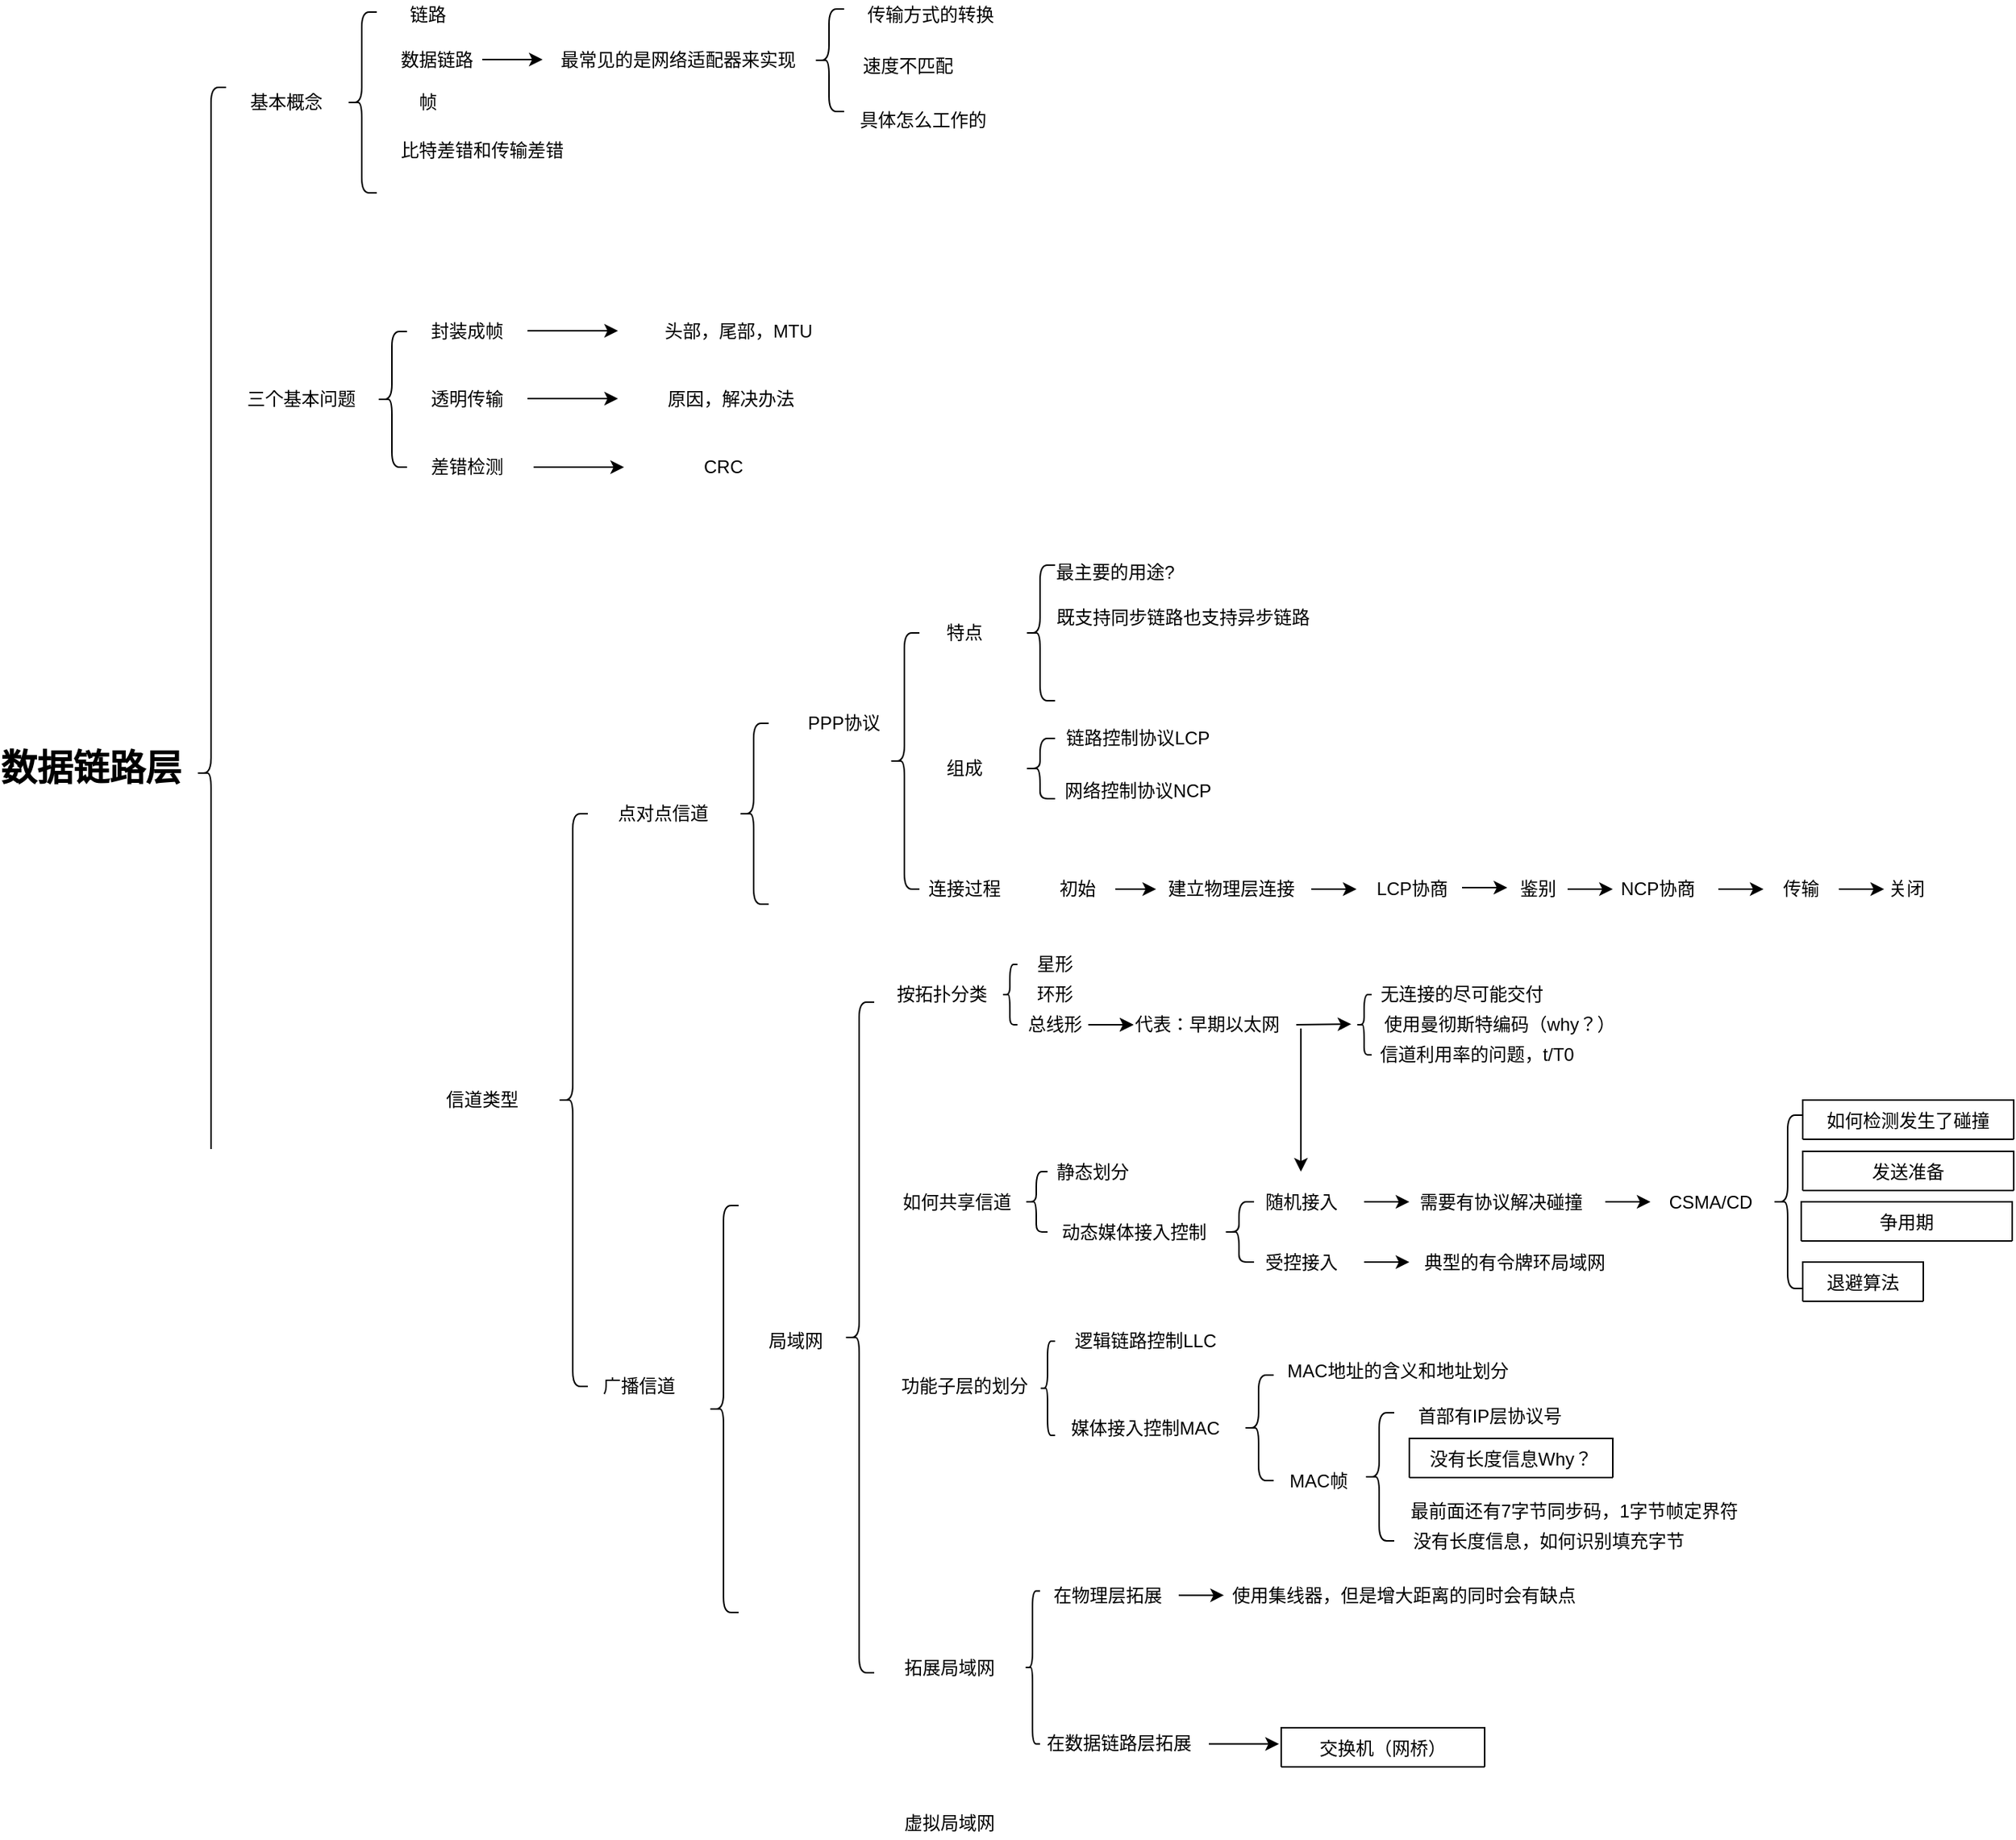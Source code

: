 <mxfile version="14.9.8" type="github">
  <diagram id="9XBtKJpSgYxSNrrbS1oL" name="Page-1">
    <mxGraphModel dx="865" dy="483" grid="1" gridSize="10" guides="1" tooltips="1" connect="1" arrows="1" fold="1" page="1" pageScale="1" pageWidth="827" pageHeight="1169" math="0" shadow="0">
      <root>
        <mxCell id="0" />
        <mxCell id="1" parent="0" />
        <mxCell id="1f0jHCFzWU1hr6exIrVd-2" value="&lt;font style=&quot;vertical-align: inherit&quot;&gt;&lt;font style=&quot;vertical-align: inherit&quot;&gt;数据链路层&lt;/font&gt;&lt;/font&gt;" style="text;strokeColor=none;fillColor=none;html=1;fontSize=24;fontStyle=1;verticalAlign=middle;align=center;" parent="1" vertex="1">
          <mxGeometry x="70" y="610" width="100" height="40" as="geometry" />
        </mxCell>
        <mxCell id="1f0jHCFzWU1hr6exIrVd-3" value="" style="shape=curlyBracket;whiteSpace=wrap;html=1;rounded=1;" parent="1" vertex="1">
          <mxGeometry x="190" y="178" width="20" height="910" as="geometry" />
        </mxCell>
        <mxCell id="1f0jHCFzWU1hr6exIrVd-4" value="&lt;font style=&quot;vertical-align: inherit&quot;&gt;&lt;font style=&quot;vertical-align: inherit&quot;&gt;&lt;font style=&quot;vertical-align: inherit&quot;&gt;&lt;font style=&quot;vertical-align: inherit&quot;&gt;点对点信道&lt;/font&gt;&lt;/font&gt;&lt;/font&gt;&lt;/font&gt;" style="text;html=1;strokeColor=none;fillColor=none;align=center;verticalAlign=middle;whiteSpace=wrap;rounded=0;" parent="1" vertex="1">
          <mxGeometry x="430" y="650" width="140" height="20" as="geometry" />
        </mxCell>
        <mxCell id="1f0jHCFzWU1hr6exIrVd-5" value="&lt;font style=&quot;vertical-align: inherit&quot;&gt;&lt;font style=&quot;vertical-align: inherit&quot;&gt;&lt;font style=&quot;vertical-align: inherit&quot;&gt;&lt;font style=&quot;vertical-align: inherit&quot;&gt;&lt;font style=&quot;vertical-align: inherit&quot;&gt;&lt;font style=&quot;vertical-align: inherit&quot;&gt;广播信道&lt;/font&gt;&lt;/font&gt;&lt;/font&gt;&lt;/font&gt;&lt;/font&gt;&lt;/font&gt;" style="text;html=1;strokeColor=none;fillColor=none;align=center;verticalAlign=middle;whiteSpace=wrap;rounded=0;" parent="1" vertex="1">
          <mxGeometry x="414" y="1030" width="140" height="20" as="geometry" />
        </mxCell>
        <mxCell id="1f0jHCFzWU1hr6exIrVd-6" value="&lt;font style=&quot;vertical-align: inherit&quot;&gt;&lt;font style=&quot;vertical-align: inherit&quot;&gt;&lt;font style=&quot;vertical-align: inherit&quot;&gt;&lt;font style=&quot;vertical-align: inherit&quot;&gt;&lt;font style=&quot;vertical-align: inherit&quot;&gt;&lt;font style=&quot;vertical-align: inherit&quot;&gt;信道类型&lt;/font&gt;&lt;/font&gt;&lt;/font&gt;&lt;/font&gt;&lt;/font&gt;&lt;/font&gt;" style="text;html=1;strokeColor=none;fillColor=none;align=center;verticalAlign=middle;whiteSpace=wrap;rounded=0;" parent="1" vertex="1">
          <mxGeometry x="310" y="840" width="140" height="20" as="geometry" />
        </mxCell>
        <mxCell id="1f0jHCFzWU1hr6exIrVd-7" value="" style="shape=curlyBracket;whiteSpace=wrap;html=1;rounded=1;" parent="1" vertex="1">
          <mxGeometry x="430" y="660" width="20" height="380" as="geometry" />
        </mxCell>
        <mxCell id="1f0jHCFzWU1hr6exIrVd-8" value="&lt;font style=&quot;vertical-align: inherit&quot;&gt;&lt;font style=&quot;vertical-align: inherit&quot;&gt;基本概念&lt;/font&gt;&lt;/font&gt;" style="text;html=1;strokeColor=none;fillColor=none;align=center;verticalAlign=middle;whiteSpace=wrap;rounded=0;" parent="1" vertex="1">
          <mxGeometry x="180" y="178" width="140" height="20" as="geometry" />
        </mxCell>
        <mxCell id="1f0jHCFzWU1hr6exIrVd-9" value="" style="shape=curlyBracket;whiteSpace=wrap;html=1;rounded=1;" parent="1" vertex="1">
          <mxGeometry x="290" y="128" width="20" height="120" as="geometry" />
        </mxCell>
        <mxCell id="1f0jHCFzWU1hr6exIrVd-11" value="&lt;font style=&quot;vertical-align: inherit&quot;&gt;&lt;font style=&quot;vertical-align: inherit&quot;&gt;&lt;font style=&quot;vertical-align: inherit&quot;&gt;&lt;font style=&quot;vertical-align: inherit&quot;&gt;链路&lt;/font&gt;&lt;/font&gt;&lt;/font&gt;&lt;/font&gt;" style="text;html=1;strokeColor=none;fillColor=none;align=center;verticalAlign=middle;whiteSpace=wrap;rounded=0;" parent="1" vertex="1">
          <mxGeometry x="274" y="120" width="140" height="20" as="geometry" />
        </mxCell>
        <mxCell id="1f0jHCFzWU1hr6exIrVd-12" value="&lt;font style=&quot;vertical-align: inherit&quot;&gt;&lt;font style=&quot;vertical-align: inherit&quot;&gt;数据链路&lt;/font&gt;&lt;/font&gt;" style="text;html=1;strokeColor=none;fillColor=none;align=center;verticalAlign=middle;whiteSpace=wrap;rounded=0;" parent="1" vertex="1">
          <mxGeometry x="280" y="150" width="140" height="20" as="geometry" />
        </mxCell>
        <mxCell id="1f0jHCFzWU1hr6exIrVd-13" value="" style="endArrow=classic;html=1;" parent="1" edge="1">
          <mxGeometry width="50" height="50" relative="1" as="geometry">
            <mxPoint x="380" y="159.5" as="sourcePoint" />
            <mxPoint x="420" y="159.5" as="targetPoint" />
          </mxGeometry>
        </mxCell>
        <mxCell id="1f0jHCFzWU1hr6exIrVd-14" value="&lt;font style=&quot;vertical-align: inherit&quot;&gt;&lt;font style=&quot;vertical-align: inherit&quot;&gt;&lt;font style=&quot;vertical-align: inherit&quot;&gt;&lt;font style=&quot;vertical-align: inherit&quot;&gt;&lt;font style=&quot;vertical-align: inherit&quot;&gt;&lt;font style=&quot;vertical-align: inherit&quot;&gt;&lt;font style=&quot;vertical-align: inherit&quot;&gt;&lt;font style=&quot;vertical-align: inherit&quot;&gt;&lt;font style=&quot;vertical-align: inherit&quot;&gt;&lt;font style=&quot;vertical-align: inherit&quot;&gt;最常见的是网络适配器来实现&lt;/font&gt;&lt;/font&gt;&lt;/font&gt;&lt;/font&gt;&lt;/font&gt;&lt;/font&gt;&lt;/font&gt;&lt;/font&gt;&lt;/font&gt;&lt;/font&gt;" style="text;html=1;strokeColor=none;fillColor=none;align=center;verticalAlign=middle;whiteSpace=wrap;rounded=0;" parent="1" vertex="1">
          <mxGeometry x="420" y="150" width="180" height="20" as="geometry" />
        </mxCell>
        <mxCell id="1f0jHCFzWU1hr6exIrVd-15" value="&lt;font style=&quot;vertical-align: inherit&quot;&gt;&lt;font style=&quot;vertical-align: inherit&quot;&gt;&lt;font style=&quot;vertical-align: inherit&quot;&gt;&lt;font style=&quot;vertical-align: inherit&quot;&gt;&lt;font style=&quot;vertical-align: inherit&quot;&gt;&lt;font style=&quot;vertical-align: inherit&quot;&gt;帧&lt;/font&gt;&lt;/font&gt;&lt;/font&gt;&lt;/font&gt;&lt;/font&gt;&lt;/font&gt;" style="text;html=1;strokeColor=none;fillColor=none;align=center;verticalAlign=middle;whiteSpace=wrap;rounded=0;" parent="1" vertex="1">
          <mxGeometry x="274" y="178" width="140" height="20" as="geometry" />
        </mxCell>
        <mxCell id="1f0jHCFzWU1hr6exIrVd-16" value="&lt;font style=&quot;vertical-align: inherit&quot;&gt;&lt;font style=&quot;vertical-align: inherit&quot;&gt;&lt;font style=&quot;vertical-align: inherit&quot;&gt;&lt;font style=&quot;vertical-align: inherit&quot;&gt;三个基本问题&lt;/font&gt;&lt;/font&gt;&lt;/font&gt;&lt;/font&gt;" style="text;html=1;strokeColor=none;fillColor=none;align=center;verticalAlign=middle;whiteSpace=wrap;rounded=0;" parent="1" vertex="1">
          <mxGeometry x="190" y="375" width="140" height="20" as="geometry" />
        </mxCell>
        <mxCell id="1f0jHCFzWU1hr6exIrVd-17" value="" style="shape=curlyBracket;whiteSpace=wrap;html=1;rounded=1;" parent="1" vertex="1">
          <mxGeometry x="310" y="340" width="20" height="90" as="geometry" />
        </mxCell>
        <mxCell id="1f0jHCFzWU1hr6exIrVd-18" value="&lt;font style=&quot;vertical-align: inherit&quot;&gt;&lt;font style=&quot;vertical-align: inherit&quot;&gt;&lt;font style=&quot;vertical-align: inherit&quot;&gt;&lt;font style=&quot;vertical-align: inherit&quot;&gt;&lt;font style=&quot;vertical-align: inherit&quot;&gt;&lt;font style=&quot;vertical-align: inherit&quot;&gt;封装成帧&lt;/font&gt;&lt;/font&gt;&lt;/font&gt;&lt;/font&gt;&lt;/font&gt;&lt;/font&gt;" style="text;html=1;strokeColor=none;fillColor=none;align=center;verticalAlign=middle;whiteSpace=wrap;rounded=0;" parent="1" vertex="1">
          <mxGeometry x="300" y="330" width="140" height="20" as="geometry" />
        </mxCell>
        <mxCell id="1f0jHCFzWU1hr6exIrVd-19" value="&lt;font style=&quot;vertical-align: inherit&quot;&gt;&lt;font style=&quot;vertical-align: inherit&quot;&gt;&lt;font style=&quot;vertical-align: inherit&quot;&gt;&lt;font style=&quot;vertical-align: inherit&quot;&gt;&lt;font style=&quot;vertical-align: inherit&quot;&gt;&lt;font style=&quot;vertical-align: inherit&quot;&gt;透明传输&lt;/font&gt;&lt;/font&gt;&lt;/font&gt;&lt;/font&gt;&lt;/font&gt;&lt;/font&gt;" style="text;html=1;strokeColor=none;fillColor=none;align=center;verticalAlign=middle;whiteSpace=wrap;rounded=0;" parent="1" vertex="1">
          <mxGeometry x="300" y="375" width="140" height="20" as="geometry" />
        </mxCell>
        <mxCell id="1f0jHCFzWU1hr6exIrVd-20" value="&lt;font style=&quot;vertical-align: inherit&quot;&gt;&lt;font style=&quot;vertical-align: inherit&quot;&gt;&lt;font style=&quot;vertical-align: inherit&quot;&gt;&lt;font style=&quot;vertical-align: inherit&quot;&gt;&lt;font style=&quot;vertical-align: inherit&quot;&gt;&lt;font style=&quot;vertical-align: inherit&quot;&gt;差错检测&lt;/font&gt;&lt;/font&gt;&lt;/font&gt;&lt;/font&gt;&lt;/font&gt;&lt;/font&gt;" style="text;html=1;strokeColor=none;fillColor=none;align=center;verticalAlign=middle;whiteSpace=wrap;rounded=0;" parent="1" vertex="1">
          <mxGeometry x="300" y="420" width="140" height="20" as="geometry" />
        </mxCell>
        <mxCell id="1f0jHCFzWU1hr6exIrVd-23" value="&lt;font style=&quot;vertical-align: inherit&quot;&gt;&lt;font style=&quot;vertical-align: inherit&quot;&gt;&lt;font style=&quot;vertical-align: inherit&quot;&gt;&lt;font style=&quot;vertical-align: inherit&quot;&gt;&lt;font style=&quot;vertical-align: inherit&quot;&gt;&lt;font style=&quot;vertical-align: inherit&quot;&gt;&lt;font style=&quot;vertical-align: inherit&quot;&gt;&lt;font style=&quot;vertical-align: inherit&quot;&gt;&lt;font style=&quot;vertical-align: inherit&quot;&gt;&lt;font style=&quot;vertical-align: inherit&quot;&gt;头部，尾部，MTU&lt;/font&gt;&lt;/font&gt;&lt;/font&gt;&lt;/font&gt;&lt;/font&gt;&lt;/font&gt;&lt;/font&gt;&lt;/font&gt;&lt;/font&gt;&lt;/font&gt;" style="text;html=1;strokeColor=none;fillColor=none;align=center;verticalAlign=middle;whiteSpace=wrap;rounded=0;" parent="1" vertex="1">
          <mxGeometry x="410" y="330" width="280" height="20" as="geometry" />
        </mxCell>
        <mxCell id="1f0jHCFzWU1hr6exIrVd-25" value="" style="endArrow=classic;html=1;" parent="1" edge="1">
          <mxGeometry width="50" height="50" relative="1" as="geometry">
            <mxPoint x="410" y="384.5" as="sourcePoint" />
            <mxPoint x="470" y="384.5" as="targetPoint" />
          </mxGeometry>
        </mxCell>
        <mxCell id="1f0jHCFzWU1hr6exIrVd-26" value="" style="endArrow=classic;html=1;" parent="1" edge="1">
          <mxGeometry width="50" height="50" relative="1" as="geometry">
            <mxPoint x="414" y="430" as="sourcePoint" />
            <mxPoint x="474" y="430" as="targetPoint" />
          </mxGeometry>
        </mxCell>
        <mxCell id="1f0jHCFzWU1hr6exIrVd-27" value="" style="endArrow=classic;html=1;" parent="1" edge="1">
          <mxGeometry width="50" height="50" relative="1" as="geometry">
            <mxPoint x="410" y="339.5" as="sourcePoint" />
            <mxPoint x="470" y="339.5" as="targetPoint" />
          </mxGeometry>
        </mxCell>
        <mxCell id="1f0jHCFzWU1hr6exIrVd-28" value="&lt;font style=&quot;vertical-align: inherit&quot;&gt;&lt;font style=&quot;vertical-align: inherit&quot;&gt;原因，解决办法&lt;/font&gt;&lt;/font&gt;" style="text;html=1;strokeColor=none;fillColor=none;align=center;verticalAlign=middle;whiteSpace=wrap;rounded=0;" parent="1" vertex="1">
          <mxGeometry x="450" y="375" width="190" height="20" as="geometry" />
        </mxCell>
        <mxCell id="1f0jHCFzWU1hr6exIrVd-29" value="&lt;font style=&quot;vertical-align: inherit&quot;&gt;&lt;font style=&quot;vertical-align: inherit&quot;&gt;&lt;font style=&quot;vertical-align: inherit&quot;&gt;&lt;font style=&quot;vertical-align: inherit&quot;&gt;CRC&lt;/font&gt;&lt;/font&gt;&lt;/font&gt;&lt;/font&gt;" style="text;html=1;strokeColor=none;fillColor=none;align=center;verticalAlign=middle;whiteSpace=wrap;rounded=0;" parent="1" vertex="1">
          <mxGeometry x="480" y="420" width="120" height="20" as="geometry" />
        </mxCell>
        <mxCell id="1f0jHCFzWU1hr6exIrVd-30" value="&lt;font style=&quot;vertical-align: inherit&quot;&gt;&lt;font style=&quot;vertical-align: inherit&quot;&gt;比特差错和传输差错&lt;/font&gt;&lt;/font&gt;" style="text;html=1;strokeColor=none;fillColor=none;align=center;verticalAlign=middle;whiteSpace=wrap;rounded=0;" parent="1" vertex="1">
          <mxGeometry x="310" y="210" width="140" height="20" as="geometry" />
        </mxCell>
        <mxCell id="1f0jHCFzWU1hr6exIrVd-31" value="&lt;font style=&quot;vertical-align: inherit&quot;&gt;&lt;font style=&quot;vertical-align: inherit&quot;&gt;PPP协议&lt;/font&gt;&lt;/font&gt;" style="text;html=1;strokeColor=none;fillColor=none;align=center;verticalAlign=middle;whiteSpace=wrap;rounded=0;" parent="1" vertex="1">
          <mxGeometry x="550" y="590" width="140" height="20" as="geometry" />
        </mxCell>
        <mxCell id="1f0jHCFzWU1hr6exIrVd-32" value="" style="shape=curlyBracket;whiteSpace=wrap;html=1;rounded=1;" parent="1" vertex="1">
          <mxGeometry x="550" y="600" width="20" height="120" as="geometry" />
        </mxCell>
        <mxCell id="1f0jHCFzWU1hr6exIrVd-33" value="" style="shape=curlyBracket;whiteSpace=wrap;html=1;rounded=1;" parent="1" vertex="1">
          <mxGeometry x="650" y="540" width="20" height="170" as="geometry" />
        </mxCell>
        <mxCell id="1f0jHCFzWU1hr6exIrVd-34" value="&lt;font style=&quot;vertical-align: inherit&quot;&gt;&lt;font style=&quot;vertical-align: inherit&quot;&gt;&lt;font style=&quot;vertical-align: inherit&quot;&gt;&lt;font style=&quot;vertical-align: inherit&quot;&gt;既支持同步链路也支持异步链路&lt;/font&gt;&lt;/font&gt;&lt;/font&gt;&lt;/font&gt;" style="text;html=1;strokeColor=none;fillColor=none;align=center;verticalAlign=middle;whiteSpace=wrap;rounded=0;" parent="1" vertex="1">
          <mxGeometry x="720" y="520" width="250" height="20" as="geometry" />
        </mxCell>
        <mxCell id="1f0jHCFzWU1hr6exIrVd-35" value="&lt;font style=&quot;vertical-align: inherit&quot;&gt;&lt;font style=&quot;vertical-align: inherit&quot;&gt;&lt;font style=&quot;vertical-align: inherit&quot;&gt;&lt;font style=&quot;vertical-align: inherit&quot;&gt;&lt;font style=&quot;vertical-align: inherit&quot;&gt;&lt;font style=&quot;vertical-align: inherit&quot;&gt;链路控制协议LCP&lt;/font&gt;&lt;/font&gt;&lt;/font&gt;&lt;/font&gt;&lt;/font&gt;&lt;/font&gt;" style="text;html=1;strokeColor=none;fillColor=none;align=center;verticalAlign=middle;whiteSpace=wrap;rounded=0;" parent="1" vertex="1">
          <mxGeometry x="690" y="600" width="250" height="20" as="geometry" />
        </mxCell>
        <mxCell id="1f0jHCFzWU1hr6exIrVd-36" value="&lt;font style=&quot;vertical-align: inherit&quot;&gt;&lt;font style=&quot;vertical-align: inherit&quot;&gt;网络控制协议NCP&lt;/font&gt;&lt;/font&gt;" style="text;html=1;strokeColor=none;fillColor=none;align=center;verticalAlign=middle;whiteSpace=wrap;rounded=0;" parent="1" vertex="1">
          <mxGeometry x="690" y="635" width="250" height="20" as="geometry" />
        </mxCell>
        <mxCell id="1f0jHCFzWU1hr6exIrVd-37" value="&lt;font style=&quot;vertical-align: inherit&quot;&gt;&lt;font style=&quot;vertical-align: inherit&quot;&gt;&lt;font style=&quot;vertical-align: inherit&quot;&gt;&lt;font style=&quot;vertical-align: inherit&quot;&gt;最主要的用途?&lt;/font&gt;&lt;/font&gt;&lt;/font&gt;&lt;/font&gt;" style="text;html=1;strokeColor=none;fillColor=none;align=center;verticalAlign=middle;whiteSpace=wrap;rounded=0;" parent="1" vertex="1">
          <mxGeometry x="740" y="490" width="120" height="20" as="geometry" />
        </mxCell>
        <mxCell id="1f0jHCFzWU1hr6exIrVd-38" value="&lt;font style=&quot;vertical-align: inherit&quot;&gt;&lt;font style=&quot;vertical-align: inherit&quot;&gt;特点&lt;/font&gt;&lt;/font&gt;" style="text;html=1;strokeColor=none;fillColor=none;align=center;verticalAlign=middle;whiteSpace=wrap;rounded=0;" parent="1" vertex="1">
          <mxGeometry x="630" y="530" width="140" height="20" as="geometry" />
        </mxCell>
        <mxCell id="1f0jHCFzWU1hr6exIrVd-39" value="" style="shape=curlyBracket;whiteSpace=wrap;html=1;rounded=1;" parent="1" vertex="1">
          <mxGeometry x="740" y="495" width="20" height="90" as="geometry" />
        </mxCell>
        <mxCell id="1f0jHCFzWU1hr6exIrVd-40" value="&lt;font style=&quot;vertical-align: inherit&quot;&gt;&lt;font style=&quot;vertical-align: inherit&quot;&gt;&lt;font style=&quot;vertical-align: inherit&quot;&gt;&lt;font style=&quot;vertical-align: inherit&quot;&gt;组成&lt;/font&gt;&lt;/font&gt;&lt;/font&gt;&lt;/font&gt;" style="text;html=1;strokeColor=none;fillColor=none;align=center;verticalAlign=middle;whiteSpace=wrap;rounded=0;" parent="1" vertex="1">
          <mxGeometry x="630" y="620" width="140" height="20" as="geometry" />
        </mxCell>
        <mxCell id="1f0jHCFzWU1hr6exIrVd-41" value="" style="shape=curlyBracket;whiteSpace=wrap;html=1;rounded=1;" parent="1" vertex="1">
          <mxGeometry x="740" y="610" width="20" height="40" as="geometry" />
        </mxCell>
        <mxCell id="1f0jHCFzWU1hr6exIrVd-43" value="&lt;font style=&quot;vertical-align: inherit&quot;&gt;&lt;font style=&quot;vertical-align: inherit&quot;&gt;&lt;font style=&quot;vertical-align: inherit&quot;&gt;&lt;font style=&quot;vertical-align: inherit&quot;&gt;&lt;font style=&quot;vertical-align: inherit&quot;&gt;&lt;font style=&quot;vertical-align: inherit&quot;&gt;连接过程&lt;/font&gt;&lt;/font&gt;&lt;/font&gt;&lt;/font&gt;&lt;/font&gt;&lt;/font&gt;" style="text;html=1;strokeColor=none;fillColor=none;align=center;verticalAlign=middle;whiteSpace=wrap;rounded=0;" parent="1" vertex="1">
          <mxGeometry x="630" y="700" width="140" height="20" as="geometry" />
        </mxCell>
        <mxCell id="8rYQb3OseIRM1nRigS53-48" value="" style="edgeStyle=orthogonalEdgeStyle;rounded=0;orthogonalLoop=1;jettySize=auto;html=1;" edge="1" parent="1" source="1f0jHCFzWU1hr6exIrVd-45" target="1f0jHCFzWU1hr6exIrVd-46">
          <mxGeometry relative="1" as="geometry" />
        </mxCell>
        <mxCell id="1f0jHCFzWU1hr6exIrVd-45" value="&lt;font style=&quot;vertical-align: inherit&quot;&gt;&lt;font style=&quot;vertical-align: inherit&quot;&gt;&lt;font style=&quot;vertical-align: inherit&quot;&gt;&lt;font style=&quot;vertical-align: inherit&quot;&gt;&lt;font style=&quot;vertical-align: inherit&quot;&gt;&lt;font style=&quot;vertical-align: inherit&quot;&gt;初始&lt;/font&gt;&lt;/font&gt;&lt;/font&gt;&lt;/font&gt;&lt;/font&gt;&lt;/font&gt;" style="text;html=1;strokeColor=none;fillColor=none;align=center;verticalAlign=middle;whiteSpace=wrap;rounded=0;" parent="1" vertex="1">
          <mxGeometry x="750" y="700" width="50" height="20" as="geometry" />
        </mxCell>
        <mxCell id="1f0jHCFzWU1hr6exIrVd-46" value="&lt;font style=&quot;vertical-align: inherit&quot;&gt;&lt;font style=&quot;vertical-align: inherit&quot;&gt;建立物理层连接&lt;/font&gt;&lt;/font&gt;" style="text;html=1;strokeColor=none;fillColor=none;align=center;verticalAlign=middle;whiteSpace=wrap;rounded=0;" parent="1" vertex="1">
          <mxGeometry x="827" y="700" width="100" height="20" as="geometry" />
        </mxCell>
        <mxCell id="1f0jHCFzWU1hr6exIrVd-47" value="&lt;font style=&quot;vertical-align: inherit&quot;&gt;&lt;font style=&quot;vertical-align: inherit&quot;&gt;&lt;font style=&quot;vertical-align: inherit&quot;&gt;&lt;font style=&quot;vertical-align: inherit&quot;&gt;LCP协商&lt;/font&gt;&lt;/font&gt;&lt;/font&gt;&lt;/font&gt;" style="text;html=1;strokeColor=none;fillColor=none;align=center;verticalAlign=middle;whiteSpace=wrap;rounded=0;" parent="1" vertex="1">
          <mxGeometry x="927" y="700" width="140" height="20" as="geometry" />
        </mxCell>
        <mxCell id="1f0jHCFzWU1hr6exIrVd-48" value="&lt;font style=&quot;vertical-align: inherit&quot;&gt;&lt;font style=&quot;vertical-align: inherit&quot;&gt;&lt;font style=&quot;vertical-align: inherit&quot;&gt;&lt;font style=&quot;vertical-align: inherit&quot;&gt;&lt;font style=&quot;vertical-align: inherit&quot;&gt;&lt;font style=&quot;vertical-align: inherit&quot;&gt;鉴别&lt;/font&gt;&lt;/font&gt;&lt;/font&gt;&lt;/font&gt;&lt;/font&gt;&lt;/font&gt;" style="text;html=1;strokeColor=none;fillColor=none;align=center;verticalAlign=middle;whiteSpace=wrap;rounded=0;" parent="1" vertex="1">
          <mxGeometry x="1050" y="700" width="61" height="20" as="geometry" />
        </mxCell>
        <mxCell id="1f0jHCFzWU1hr6exIrVd-49" value="&lt;font style=&quot;vertical-align: inherit&quot;&gt;&lt;font style=&quot;vertical-align: inherit&quot;&gt;&lt;font style=&quot;vertical-align: inherit&quot;&gt;&lt;font style=&quot;vertical-align: inherit&quot;&gt;NCP协商&lt;/font&gt;&lt;/font&gt;&lt;/font&gt;&lt;/font&gt;" style="text;html=1;strokeColor=none;fillColor=none;align=center;verticalAlign=middle;whiteSpace=wrap;rounded=0;" parent="1" vertex="1">
          <mxGeometry x="1090" y="700" width="140" height="20" as="geometry" />
        </mxCell>
        <mxCell id="1f0jHCFzWU1hr6exIrVd-50" style="edgeStyle=orthogonalEdgeStyle;rounded=0;orthogonalLoop=1;jettySize=auto;html=1;exitX=0.5;exitY=1;exitDx=0;exitDy=0;" parent="1" source="1f0jHCFzWU1hr6exIrVd-46" target="1f0jHCFzWU1hr6exIrVd-46" edge="1">
          <mxGeometry relative="1" as="geometry" />
        </mxCell>
        <mxCell id="1f0jHCFzWU1hr6exIrVd-58" value="" style="endArrow=classic;html=1;" parent="1" edge="1">
          <mxGeometry width="50" height="50" relative="1" as="geometry">
            <mxPoint x="930" y="710" as="sourcePoint" />
            <mxPoint x="960" y="710" as="targetPoint" />
          </mxGeometry>
        </mxCell>
        <mxCell id="1f0jHCFzWU1hr6exIrVd-59" value="" style="endArrow=classic;html=1;" parent="1" edge="1">
          <mxGeometry width="50" height="50" relative="1" as="geometry">
            <mxPoint x="1030" y="709" as="sourcePoint" />
            <mxPoint x="1060" y="709" as="targetPoint" />
          </mxGeometry>
        </mxCell>
        <mxCell id="1f0jHCFzWU1hr6exIrVd-60" value="" style="endArrow=classic;html=1;" parent="1" edge="1">
          <mxGeometry width="50" height="50" relative="1" as="geometry">
            <mxPoint x="1100" y="710" as="sourcePoint" />
            <mxPoint x="1130" y="710" as="targetPoint" />
          </mxGeometry>
        </mxCell>
        <mxCell id="1f0jHCFzWU1hr6exIrVd-61" value="" style="endArrow=classic;html=1;" parent="1" edge="1">
          <mxGeometry width="50" height="50" relative="1" as="geometry">
            <mxPoint x="1200" y="710" as="sourcePoint" />
            <mxPoint x="1230" y="710" as="targetPoint" />
          </mxGeometry>
        </mxCell>
        <mxCell id="1f0jHCFzWU1hr6exIrVd-62" value="&lt;font style=&quot;vertical-align: inherit&quot;&gt;&lt;font style=&quot;vertical-align: inherit&quot;&gt;&lt;font style=&quot;vertical-align: inherit&quot;&gt;&lt;font style=&quot;vertical-align: inherit&quot;&gt;&lt;font style=&quot;vertical-align: inherit&quot;&gt;&lt;font style=&quot;vertical-align: inherit&quot;&gt;&lt;font style=&quot;vertical-align: inherit&quot;&gt;&lt;font style=&quot;vertical-align: inherit&quot;&gt;关闭&lt;/font&gt;&lt;/font&gt;&lt;/font&gt;&lt;/font&gt;&lt;/font&gt;&lt;/font&gt;&lt;/font&gt;&lt;/font&gt;" style="text;html=1;strokeColor=none;fillColor=none;align=center;verticalAlign=middle;whiteSpace=wrap;rounded=0;" parent="1" vertex="1">
          <mxGeometry x="1300" y="700" width="50" height="20" as="geometry" />
        </mxCell>
        <mxCell id="1f0jHCFzWU1hr6exIrVd-64" value="" style="endArrow=classic;html=1;" parent="1" edge="1">
          <mxGeometry width="50" height="50" relative="1" as="geometry">
            <mxPoint x="1280" y="710" as="sourcePoint" />
            <mxPoint x="1310" y="710" as="targetPoint" />
          </mxGeometry>
        </mxCell>
        <mxCell id="1f0jHCFzWU1hr6exIrVd-65" value="&lt;font style=&quot;vertical-align: inherit&quot;&gt;&lt;font style=&quot;vertical-align: inherit&quot;&gt;&lt;font style=&quot;vertical-align: inherit&quot;&gt;&lt;font style=&quot;vertical-align: inherit&quot;&gt;&lt;font style=&quot;vertical-align: inherit&quot;&gt;&lt;font style=&quot;vertical-align: inherit&quot;&gt;&lt;font style=&quot;vertical-align: inherit&quot;&gt;&lt;font style=&quot;vertical-align: inherit&quot;&gt;&lt;font style=&quot;vertical-align: inherit&quot;&gt;&lt;font style=&quot;vertical-align: inherit&quot;&gt;传输&lt;/font&gt;&lt;/font&gt;&lt;/font&gt;&lt;/font&gt;&lt;/font&gt;&lt;/font&gt;&lt;/font&gt;&lt;/font&gt;&lt;/font&gt;&lt;/font&gt;" style="text;html=1;strokeColor=none;fillColor=none;align=center;verticalAlign=middle;whiteSpace=wrap;rounded=0;" parent="1" vertex="1">
          <mxGeometry x="1230" y="700" width="50" height="20" as="geometry" />
        </mxCell>
        <mxCell id="1f0jHCFzWU1hr6exIrVd-70" value="" style="shape=curlyBracket;whiteSpace=wrap;html=1;rounded=1;" parent="1" vertex="1">
          <mxGeometry x="530" y="920" width="20" height="270" as="geometry" />
        </mxCell>
        <mxCell id="1f0jHCFzWU1hr6exIrVd-72" value="&lt;font style=&quot;vertical-align: inherit&quot;&gt;&lt;font style=&quot;vertical-align: inherit&quot;&gt;&lt;font style=&quot;vertical-align: inherit&quot;&gt;&lt;font style=&quot;vertical-align: inherit&quot;&gt;局域网&lt;/font&gt;&lt;/font&gt;&lt;/font&gt;&lt;/font&gt;" style="text;html=1;strokeColor=none;fillColor=none;align=center;verticalAlign=middle;whiteSpace=wrap;rounded=0;" parent="1" vertex="1">
          <mxGeometry x="518" y="1000" width="140" height="20" as="geometry" />
        </mxCell>
        <mxCell id="1f0jHCFzWU1hr6exIrVd-73" value="" style="shape=curlyBracket;whiteSpace=wrap;html=1;rounded=1;" parent="1" vertex="1">
          <mxGeometry x="620" y="785" width="20" height="445" as="geometry" />
        </mxCell>
        <mxCell id="1f0jHCFzWU1hr6exIrVd-76" value="&lt;font style=&quot;vertical-align: inherit&quot;&gt;&lt;font style=&quot;vertical-align: inherit&quot;&gt;&lt;font style=&quot;vertical-align: inherit&quot;&gt;&lt;font style=&quot;vertical-align: inherit&quot;&gt;&lt;font style=&quot;vertical-align: inherit&quot;&gt;&lt;font style=&quot;vertical-align: inherit&quot;&gt;&lt;font style=&quot;vertical-align: inherit&quot;&gt;&lt;font style=&quot;vertical-align: inherit&quot;&gt;按拓扑分类&lt;/font&gt;&lt;/font&gt;&lt;/font&gt;&lt;/font&gt;&lt;/font&gt;&lt;/font&gt;&lt;/font&gt;&lt;/font&gt;" style="text;html=1;strokeColor=none;fillColor=none;align=center;verticalAlign=middle;whiteSpace=wrap;rounded=0;" parent="1" vertex="1">
          <mxGeometry x="645" y="770" width="80" height="20" as="geometry" />
        </mxCell>
        <mxCell id="1f0jHCFzWU1hr6exIrVd-77" value="" style="shape=curlyBracket;whiteSpace=wrap;html=1;rounded=1;" parent="1" vertex="1">
          <mxGeometry x="725" y="760" width="10" height="40" as="geometry" />
        </mxCell>
        <mxCell id="1f0jHCFzWU1hr6exIrVd-79" value="&lt;font style=&quot;vertical-align: inherit&quot;&gt;&lt;font style=&quot;vertical-align: inherit&quot;&gt;&lt;font style=&quot;vertical-align: inherit&quot;&gt;&lt;font style=&quot;vertical-align: inherit&quot;&gt;星形&lt;/font&gt;&lt;/font&gt;&lt;/font&gt;&lt;/font&gt;" style="text;html=1;strokeColor=none;fillColor=none;align=center;verticalAlign=middle;whiteSpace=wrap;rounded=0;" parent="1" vertex="1">
          <mxGeometry x="735" y="750" width="50" height="20" as="geometry" />
        </mxCell>
        <mxCell id="1f0jHCFzWU1hr6exIrVd-80" value="&lt;font style=&quot;vertical-align: inherit&quot;&gt;&lt;font style=&quot;vertical-align: inherit&quot;&gt;&lt;font style=&quot;vertical-align: inherit&quot;&gt;&lt;font style=&quot;vertical-align: inherit&quot;&gt;&lt;font style=&quot;vertical-align: inherit&quot;&gt;&lt;font style=&quot;vertical-align: inherit&quot;&gt;环形&lt;/font&gt;&lt;/font&gt;&lt;/font&gt;&lt;/font&gt;&lt;/font&gt;&lt;/font&gt;" style="text;html=1;strokeColor=none;fillColor=none;align=center;verticalAlign=middle;whiteSpace=wrap;rounded=0;" parent="1" vertex="1">
          <mxGeometry x="735" y="770" width="50" height="20" as="geometry" />
        </mxCell>
        <mxCell id="8rYQb3OseIRM1nRigS53-3" value="" style="edgeStyle=orthogonalEdgeStyle;rounded=0;orthogonalLoop=1;jettySize=auto;html=1;" edge="1" parent="1" source="1f0jHCFzWU1hr6exIrVd-81" target="1f0jHCFzWU1hr6exIrVd-84">
          <mxGeometry relative="1" as="geometry" />
        </mxCell>
        <mxCell id="1f0jHCFzWU1hr6exIrVd-81" value="&lt;font style=&quot;vertical-align: inherit&quot;&gt;&lt;font style=&quot;vertical-align: inherit&quot;&gt;&lt;font style=&quot;vertical-align: inherit&quot;&gt;&lt;font style=&quot;vertical-align: inherit&quot;&gt;&lt;font style=&quot;vertical-align: inherit&quot;&gt;&lt;font style=&quot;vertical-align: inherit&quot;&gt;&lt;font style=&quot;vertical-align: inherit&quot;&gt;&lt;font style=&quot;vertical-align: inherit&quot;&gt;总线形&lt;/font&gt;&lt;/font&gt;&lt;/font&gt;&lt;/font&gt;&lt;/font&gt;&lt;/font&gt;&lt;/font&gt;&lt;/font&gt;" style="text;html=1;strokeColor=none;fillColor=none;align=center;verticalAlign=middle;whiteSpace=wrap;rounded=0;" parent="1" vertex="1">
          <mxGeometry x="735" y="790" width="50" height="20" as="geometry" />
        </mxCell>
        <mxCell id="1f0jHCFzWU1hr6exIrVd-83" value="" style="endArrow=classic;html=1;" parent="1" edge="1">
          <mxGeometry width="50" height="50" relative="1" as="geometry">
            <mxPoint x="782" y="800" as="sourcePoint" />
            <mxPoint x="812" y="800" as="targetPoint" />
          </mxGeometry>
        </mxCell>
        <mxCell id="1f0jHCFzWU1hr6exIrVd-84" value="&lt;font style=&quot;vertical-align: inherit&quot;&gt;&lt;font style=&quot;vertical-align: inherit&quot;&gt;&lt;font style=&quot;vertical-align: inherit&quot;&gt;&lt;font style=&quot;vertical-align: inherit&quot;&gt;&lt;font style=&quot;vertical-align: inherit&quot;&gt;&lt;font style=&quot;vertical-align: inherit&quot;&gt;&lt;font style=&quot;vertical-align: inherit&quot;&gt;&lt;font style=&quot;vertical-align: inherit&quot;&gt;&lt;font style=&quot;vertical-align: inherit&quot;&gt;&lt;font style=&quot;vertical-align: inherit&quot;&gt;代表：早期以太网&lt;/font&gt;&lt;/font&gt;&lt;/font&gt;&lt;/font&gt;&lt;/font&gt;&lt;/font&gt;&lt;/font&gt;&lt;/font&gt;&lt;/font&gt;&lt;/font&gt;" style="text;html=1;strokeColor=none;fillColor=none;align=center;verticalAlign=middle;whiteSpace=wrap;rounded=0;" parent="1" vertex="1">
          <mxGeometry x="812" y="790" width="98" height="20" as="geometry" />
        </mxCell>
        <mxCell id="1f0jHCFzWU1hr6exIrVd-85" value="" style="shape=curlyBracket;whiteSpace=wrap;html=1;rounded=1;" parent="1" vertex="1">
          <mxGeometry x="600" y="126" width="20" height="68" as="geometry" />
        </mxCell>
        <mxCell id="1f0jHCFzWU1hr6exIrVd-86" value="&lt;font style=&quot;vertical-align: inherit&quot;&gt;&lt;font style=&quot;vertical-align: inherit&quot;&gt;&lt;font style=&quot;vertical-align: inherit&quot;&gt;&lt;font style=&quot;vertical-align: inherit&quot;&gt;&lt;font style=&quot;vertical-align: inherit&quot;&gt;&lt;font style=&quot;vertical-align: inherit&quot;&gt;&lt;font style=&quot;vertical-align: inherit&quot;&gt;&lt;font style=&quot;vertical-align: inherit&quot;&gt;&lt;font style=&quot;vertical-align: inherit&quot;&gt;&lt;font style=&quot;vertical-align: inherit&quot;&gt;传输方式的转换&lt;/font&gt;&lt;/font&gt;&lt;/font&gt;&lt;/font&gt;&lt;/font&gt;&lt;/font&gt;&lt;/font&gt;&lt;/font&gt;&lt;/font&gt;&lt;/font&gt;" style="text;html=1;strokeColor=none;fillColor=none;align=center;verticalAlign=middle;whiteSpace=wrap;rounded=0;" parent="1" vertex="1">
          <mxGeometry x="630" y="120" width="95" height="20" as="geometry" />
        </mxCell>
        <mxCell id="1f0jHCFzWU1hr6exIrVd-87" value="&lt;font style=&quot;vertical-align: inherit&quot;&gt;&lt;font style=&quot;vertical-align: inherit&quot;&gt;&lt;font style=&quot;vertical-align: inherit&quot;&gt;&lt;font style=&quot;vertical-align: inherit&quot;&gt;&lt;font style=&quot;vertical-align: inherit&quot;&gt;&lt;font style=&quot;vertical-align: inherit&quot;&gt;&lt;font style=&quot;vertical-align: inherit&quot;&gt;&lt;font style=&quot;vertical-align: inherit&quot;&gt;&lt;font style=&quot;vertical-align: inherit&quot;&gt;&lt;font style=&quot;vertical-align: inherit&quot;&gt;&lt;font style=&quot;vertical-align: inherit&quot;&gt;&lt;font style=&quot;vertical-align: inherit&quot;&gt;速度不匹配&lt;/font&gt;&lt;/font&gt;&lt;/font&gt;&lt;/font&gt;&lt;/font&gt;&lt;/font&gt;&lt;/font&gt;&lt;/font&gt;&lt;/font&gt;&lt;/font&gt;&lt;/font&gt;&lt;/font&gt;" style="text;html=1;strokeColor=none;fillColor=none;align=center;verticalAlign=middle;whiteSpace=wrap;rounded=0;" parent="1" vertex="1">
          <mxGeometry x="600" y="154" width="125" height="20" as="geometry" />
        </mxCell>
        <mxCell id="1f0jHCFzWU1hr6exIrVd-88" value="&lt;font style=&quot;vertical-align: inherit&quot;&gt;&lt;font style=&quot;vertical-align: inherit&quot;&gt;具体怎么工作的&lt;/font&gt;&lt;/font&gt;" style="text;html=1;strokeColor=none;fillColor=none;align=center;verticalAlign=middle;whiteSpace=wrap;rounded=0;" parent="1" vertex="1">
          <mxGeometry x="610" y="190" width="125" height="20" as="geometry" />
        </mxCell>
        <mxCell id="1f0jHCFzWU1hr6exIrVd-92" value="&lt;font style=&quot;vertical-align: inherit&quot;&gt;&lt;font style=&quot;vertical-align: inherit&quot;&gt;&lt;font style=&quot;vertical-align: inherit&quot;&gt;&lt;font style=&quot;vertical-align: inherit&quot;&gt;&lt;font style=&quot;vertical-align: inherit&quot;&gt;&lt;font style=&quot;vertical-align: inherit&quot;&gt;&lt;font style=&quot;vertical-align: inherit&quot;&gt;&lt;font style=&quot;vertical-align: inherit&quot;&gt;&lt;font style=&quot;vertical-align: inherit&quot;&gt;&lt;font style=&quot;vertical-align: inherit&quot;&gt;&lt;font style=&quot;vertical-align: inherit&quot;&gt;&lt;font style=&quot;vertical-align: inherit&quot;&gt;功能子层的划分&lt;/font&gt;&lt;/font&gt;&lt;/font&gt;&lt;/font&gt;&lt;/font&gt;&lt;/font&gt;&lt;/font&gt;&lt;/font&gt;&lt;/font&gt;&lt;/font&gt;&lt;/font&gt;&lt;/font&gt;" style="text;html=1;strokeColor=none;fillColor=none;align=center;verticalAlign=middle;whiteSpace=wrap;rounded=0;" parent="1" vertex="1">
          <mxGeometry x="650" y="1030" width="100" height="20" as="geometry" />
        </mxCell>
        <mxCell id="1f0jHCFzWU1hr6exIrVd-101" value="" style="shape=curlyBracket;whiteSpace=wrap;html=1;rounded=1;" parent="1" vertex="1">
          <mxGeometry x="750" y="1010" width="10" height="62.5" as="geometry" />
        </mxCell>
        <mxCell id="1f0jHCFzWU1hr6exIrVd-102" value="&lt;font style=&quot;vertical-align: inherit&quot;&gt;&lt;font style=&quot;vertical-align: inherit&quot;&gt;&lt;font style=&quot;vertical-align: inherit&quot;&gt;&lt;font style=&quot;vertical-align: inherit&quot;&gt;逻辑链路控制LLC&lt;/font&gt;&lt;/font&gt;&lt;/font&gt;&lt;/font&gt;" style="text;html=1;strokeColor=none;fillColor=none;align=center;verticalAlign=middle;whiteSpace=wrap;rounded=0;" parent="1" vertex="1">
          <mxGeometry x="745" y="1000" width="150" height="20" as="geometry" />
        </mxCell>
        <mxCell id="1f0jHCFzWU1hr6exIrVd-103" value="&lt;font style=&quot;vertical-align: inherit&quot;&gt;&lt;font style=&quot;vertical-align: inherit&quot;&gt;媒体接入控制MAC&lt;/font&gt;&lt;/font&gt;" style="text;html=1;strokeColor=none;fillColor=none;align=center;verticalAlign=middle;whiteSpace=wrap;rounded=0;" parent="1" vertex="1">
          <mxGeometry x="745" y="1057.5" width="150" height="20" as="geometry" />
        </mxCell>
        <mxCell id="1f0jHCFzWU1hr6exIrVd-106" value="&lt;font style=&quot;vertical-align: inherit&quot;&gt;&lt;font style=&quot;vertical-align: inherit&quot;&gt;&lt;font style=&quot;vertical-align: inherit&quot;&gt;&lt;font style=&quot;vertical-align: inherit&quot;&gt;&lt;font style=&quot;vertical-align: inherit&quot;&gt;&lt;font style=&quot;vertical-align: inherit&quot;&gt;&lt;font style=&quot;vertical-align: inherit&quot;&gt;&lt;font style=&quot;vertical-align: inherit&quot;&gt;&lt;font style=&quot;vertical-align: inherit&quot;&gt;&lt;font style=&quot;vertical-align: inherit&quot;&gt;&lt;font style=&quot;vertical-align: inherit&quot;&gt;&lt;font style=&quot;vertical-align: inherit&quot;&gt;&lt;font style=&quot;vertical-align: inherit&quot;&gt;&lt;font style=&quot;vertical-align: inherit&quot;&gt;如何共享信道&lt;/font&gt;&lt;/font&gt;&lt;/font&gt;&lt;/font&gt;&lt;/font&gt;&lt;/font&gt;&lt;/font&gt;&lt;/font&gt;&lt;/font&gt;&lt;/font&gt;&lt;/font&gt;&lt;/font&gt;&lt;/font&gt;&lt;/font&gt;" style="text;html=1;strokeColor=none;fillColor=none;align=center;verticalAlign=middle;whiteSpace=wrap;rounded=0;" parent="1" vertex="1">
          <mxGeometry x="645" y="907.5" width="100" height="20" as="geometry" />
        </mxCell>
        <mxCell id="1f0jHCFzWU1hr6exIrVd-107" value="" style="shape=curlyBracket;whiteSpace=wrap;html=1;rounded=1;" parent="1" vertex="1">
          <mxGeometry x="740" y="897.5" width="15" height="40" as="geometry" />
        </mxCell>
        <mxCell id="1f0jHCFzWU1hr6exIrVd-108" value="" style="shape=curlyBracket;whiteSpace=wrap;html=1;rounded=1;" parent="1" vertex="1">
          <mxGeometry x="872" y="917.5" width="20" height="40" as="geometry" />
        </mxCell>
        <mxCell id="1f0jHCFzWU1hr6exIrVd-109" value="&lt;font style=&quot;vertical-align: inherit&quot;&gt;&lt;font style=&quot;vertical-align: inherit&quot;&gt;&lt;font style=&quot;vertical-align: inherit&quot;&gt;&lt;font style=&quot;vertical-align: inherit&quot;&gt;&lt;font style=&quot;vertical-align: inherit&quot;&gt;&lt;font style=&quot;vertical-align: inherit&quot;&gt;&lt;font style=&quot;vertical-align: inherit&quot;&gt;&lt;font style=&quot;vertical-align: inherit&quot;&gt;静态划分&lt;/font&gt;&lt;/font&gt;&lt;/font&gt;&lt;/font&gt;&lt;/font&gt;&lt;/font&gt;&lt;/font&gt;&lt;/font&gt;" style="text;html=1;strokeColor=none;fillColor=none;align=center;verticalAlign=middle;whiteSpace=wrap;rounded=0;" parent="1" vertex="1">
          <mxGeometry x="760" y="887.5" width="50" height="20" as="geometry" />
        </mxCell>
        <mxCell id="1f0jHCFzWU1hr6exIrVd-112" value="&lt;font style=&quot;vertical-align: inherit&quot;&gt;&lt;font style=&quot;vertical-align: inherit&quot;&gt;&lt;font style=&quot;vertical-align: inherit&quot;&gt;&lt;font style=&quot;vertical-align: inherit&quot;&gt;&lt;font style=&quot;vertical-align: inherit&quot;&gt;&lt;font style=&quot;vertical-align: inherit&quot;&gt;&lt;font style=&quot;vertical-align: inherit&quot;&gt;&lt;font style=&quot;vertical-align: inherit&quot;&gt;&lt;font style=&quot;vertical-align: inherit&quot;&gt;&lt;font style=&quot;vertical-align: inherit&quot;&gt;动态媒体接入控制&lt;/font&gt;&lt;/font&gt;&lt;/font&gt;&lt;/font&gt;&lt;/font&gt;&lt;/font&gt;&lt;/font&gt;&lt;/font&gt;&lt;/font&gt;&lt;/font&gt;" style="text;html=1;strokeColor=none;fillColor=none;align=center;verticalAlign=middle;whiteSpace=wrap;rounded=0;" parent="1" vertex="1">
          <mxGeometry x="760" y="927.5" width="105" height="20" as="geometry" />
        </mxCell>
        <mxCell id="1f0jHCFzWU1hr6exIrVd-114" value="&lt;font style=&quot;vertical-align: inherit&quot;&gt;&lt;font style=&quot;vertical-align: inherit&quot;&gt;&lt;font style=&quot;vertical-align: inherit&quot;&gt;&lt;font style=&quot;vertical-align: inherit&quot;&gt;&lt;font style=&quot;vertical-align: inherit&quot;&gt;&lt;font style=&quot;vertical-align: inherit&quot;&gt;随机接入&lt;/font&gt;&lt;/font&gt;&lt;/font&gt;&lt;/font&gt;&lt;/font&gt;&lt;/font&gt;" style="text;html=1;strokeColor=none;fillColor=none;align=center;verticalAlign=middle;whiteSpace=wrap;rounded=0;" parent="1" vertex="1">
          <mxGeometry x="892" y="907.5" width="63" height="20" as="geometry" />
        </mxCell>
        <mxCell id="1f0jHCFzWU1hr6exIrVd-115" value="&lt;font style=&quot;vertical-align: inherit&quot;&gt;&lt;font style=&quot;vertical-align: inherit&quot;&gt;受控接入&lt;/font&gt;&lt;/font&gt;" style="text;html=1;strokeColor=none;fillColor=none;align=center;verticalAlign=middle;whiteSpace=wrap;rounded=0;" parent="1" vertex="1">
          <mxGeometry x="892" y="947.5" width="63" height="20" as="geometry" />
        </mxCell>
        <mxCell id="1f0jHCFzWU1hr6exIrVd-116" value="&lt;font style=&quot;vertical-align: inherit&quot;&gt;&lt;font style=&quot;vertical-align: inherit&quot;&gt;&lt;font style=&quot;vertical-align: inherit&quot;&gt;&lt;font style=&quot;vertical-align: inherit&quot;&gt;&lt;font style=&quot;vertical-align: inherit&quot;&gt;&lt;font style=&quot;vertical-align: inherit&quot;&gt;&lt;font style=&quot;vertical-align: inherit&quot;&gt;&lt;font style=&quot;vertical-align: inherit&quot;&gt;需要有协议解决碰撞&lt;/font&gt;&lt;/font&gt;&lt;/font&gt;&lt;/font&gt;&lt;/font&gt;&lt;/font&gt;&lt;/font&gt;&lt;/font&gt;" style="text;html=1;strokeColor=none;fillColor=none;align=center;verticalAlign=middle;whiteSpace=wrap;rounded=0;" parent="1" vertex="1">
          <mxGeometry x="996" y="907.5" width="120" height="20" as="geometry" />
        </mxCell>
        <mxCell id="1f0jHCFzWU1hr6exIrVd-117" value="" style="endArrow=classic;html=1;" parent="1" edge="1">
          <mxGeometry width="50" height="50" relative="1" as="geometry">
            <mxPoint x="965" y="917.5" as="sourcePoint" />
            <mxPoint x="995" y="917.5" as="targetPoint" />
          </mxGeometry>
        </mxCell>
        <mxCell id="1f0jHCFzWU1hr6exIrVd-118" value="" style="endArrow=classic;html=1;" parent="1" edge="1">
          <mxGeometry width="50" height="50" relative="1" as="geometry">
            <mxPoint x="965" y="957.5" as="sourcePoint" />
            <mxPoint x="995" y="957.5" as="targetPoint" />
          </mxGeometry>
        </mxCell>
        <mxCell id="1f0jHCFzWU1hr6exIrVd-119" value="&lt;font style=&quot;vertical-align: inherit&quot;&gt;&lt;font style=&quot;vertical-align: inherit&quot;&gt;&lt;font style=&quot;vertical-align: inherit&quot;&gt;&lt;font style=&quot;vertical-align: inherit&quot;&gt;&lt;font style=&quot;vertical-align: inherit&quot;&gt;&lt;font style=&quot;vertical-align: inherit&quot;&gt;&lt;font style=&quot;vertical-align: inherit&quot;&gt;&lt;font style=&quot;vertical-align: inherit&quot;&gt;&lt;font style=&quot;vertical-align: inherit&quot;&gt;&lt;font style=&quot;vertical-align: inherit&quot;&gt;典型的有令牌环局域网&lt;/font&gt;&lt;/font&gt;&lt;/font&gt;&lt;/font&gt;&lt;/font&gt;&lt;/font&gt;&lt;/font&gt;&lt;/font&gt;&lt;/font&gt;&lt;/font&gt;" style="text;html=1;strokeColor=none;fillColor=none;align=center;verticalAlign=middle;whiteSpace=wrap;rounded=0;" parent="1" vertex="1">
          <mxGeometry x="990" y="947.5" width="150" height="20" as="geometry" />
        </mxCell>
        <mxCell id="1f0jHCFzWU1hr6exIrVd-120" value="" style="endArrow=classic;html=1;" parent="1" edge="1">
          <mxGeometry width="50" height="50" relative="1" as="geometry">
            <mxPoint x="1125" y="917.5" as="sourcePoint" />
            <mxPoint x="1155" y="917.5" as="targetPoint" />
          </mxGeometry>
        </mxCell>
        <mxCell id="1f0jHCFzWU1hr6exIrVd-121" value="&lt;font style=&quot;vertical-align: inherit&quot;&gt;&lt;font style=&quot;vertical-align: inherit&quot;&gt;&lt;font style=&quot;vertical-align: inherit&quot;&gt;&lt;font style=&quot;vertical-align: inherit&quot;&gt;&lt;font style=&quot;vertical-align: inherit&quot;&gt;&lt;font style=&quot;vertical-align: inherit&quot;&gt;CSMA/CD&lt;/font&gt;&lt;/font&gt;&lt;/font&gt;&lt;/font&gt;&lt;/font&gt;&lt;/font&gt;" style="text;html=1;strokeColor=none;fillColor=none;align=center;verticalAlign=middle;whiteSpace=wrap;rounded=0;" parent="1" vertex="1">
          <mxGeometry x="1125" y="907.5" width="140" height="20" as="geometry" />
        </mxCell>
        <mxCell id="8rYQb3OseIRM1nRigS53-2" value="" style="endArrow=classic;html=1;" edge="1" parent="1">
          <mxGeometry width="50" height="50" relative="1" as="geometry">
            <mxPoint x="923.08" y="802.5" as="sourcePoint" />
            <mxPoint x="923.08" y="897.5" as="targetPoint" />
          </mxGeometry>
        </mxCell>
        <mxCell id="8rYQb3OseIRM1nRigS53-4" value="" style="endArrow=classic;html=1;" edge="1" parent="1">
          <mxGeometry width="50" height="50" relative="1" as="geometry">
            <mxPoint x="920" y="800" as="sourcePoint" />
            <mxPoint x="956.5" y="799.58" as="targetPoint" />
          </mxGeometry>
        </mxCell>
        <mxCell id="8rYQb3OseIRM1nRigS53-5" value="" style="shape=curlyBracket;whiteSpace=wrap;html=1;rounded=1;" vertex="1" parent="1">
          <mxGeometry x="960" y="780" width="10" height="40" as="geometry" />
        </mxCell>
        <mxCell id="8rYQb3OseIRM1nRigS53-6" value="无连接的尽可能交付" style="text;html=1;strokeColor=none;fillColor=none;align=center;verticalAlign=middle;whiteSpace=wrap;rounded=0;" vertex="1" parent="1">
          <mxGeometry x="970" y="770" width="120" height="20" as="geometry" />
        </mxCell>
        <mxCell id="8rYQb3OseIRM1nRigS53-7" value="使用曼彻斯特编码（why？）" style="text;html=1;strokeColor=none;fillColor=none;align=center;verticalAlign=middle;whiteSpace=wrap;rounded=0;" vertex="1" parent="1">
          <mxGeometry x="970" y="790" width="170" height="20" as="geometry" />
        </mxCell>
        <mxCell id="8rYQb3OseIRM1nRigS53-8" value="" style="shape=curlyBracket;whiteSpace=wrap;html=1;rounded=1;" vertex="1" parent="1">
          <mxGeometry x="1236" y="860" width="20" height="115" as="geometry" />
        </mxCell>
        <mxCell id="8rYQb3OseIRM1nRigS53-14" value="如何检测发生了碰撞" style="swimlane;fontStyle=0;childLayout=stackLayout;horizontal=1;startSize=26;horizontalStack=0;resizeParent=1;resizeParentMax=0;resizeLast=0;collapsible=1;marginBottom=0;" vertex="1" collapsed="1" parent="1">
          <mxGeometry x="1256" y="850" width="140" height="26" as="geometry">
            <mxRectangle x="1256" y="850" width="140" height="80" as="alternateBounds" />
          </mxGeometry>
        </mxCell>
        <mxCell id="8rYQb3OseIRM1nRigS53-15" value="电压超过了阈值，因此是&#xa;半双工" style="text;strokeColor=none;fillColor=none;align=left;verticalAlign=top;spacingLeft=4;spacingRight=4;overflow=hidden;rotatable=0;points=[[0,0.5],[1,0.5]];portConstraint=eastwest;" vertex="1" parent="8rYQb3OseIRM1nRigS53-14">
          <mxGeometry y="26" width="140" height="54" as="geometry" />
        </mxCell>
        <mxCell id="8rYQb3OseIRM1nRigS53-18" value="争用期" style="swimlane;fontStyle=0;childLayout=stackLayout;horizontal=1;startSize=26;horizontalStack=0;resizeParent=1;resizeParentMax=0;resizeLast=0;collapsible=1;marginBottom=0;" vertex="1" collapsed="1" parent="1">
          <mxGeometry x="1255" y="917.5" width="140" height="26" as="geometry">
            <mxRectangle x="1255" y="887.5" width="140" height="80" as="alternateBounds" />
          </mxGeometry>
        </mxCell>
        <mxCell id="8rYQb3OseIRM1nRigS53-19" value="即使发送时是空闲的，&#xa;也不能保证数据之后&#xa;发生碰撞，需要2t的时间" style="text;strokeColor=none;fillColor=none;align=left;verticalAlign=top;spacingLeft=4;spacingRight=4;overflow=hidden;rotatable=0;points=[[0,0.5],[1,0.5]];portConstraint=eastwest;" vertex="1" parent="8rYQb3OseIRM1nRigS53-18">
          <mxGeometry y="26" width="140" height="54" as="geometry" />
        </mxCell>
        <mxCell id="8rYQb3OseIRM1nRigS53-20" value="退避算法" style="swimlane;fontStyle=0;childLayout=stackLayout;horizontal=1;startSize=26;horizontalStack=0;resizeParent=1;resizeParentMax=0;resizeLast=0;collapsible=1;marginBottom=0;" vertex="1" collapsed="1" parent="1">
          <mxGeometry x="1256" y="957.5" width="80" height="26" as="geometry">
            <mxRectangle x="1256" y="957.5" width="170" height="200" as="alternateBounds" />
          </mxGeometry>
        </mxCell>
        <mxCell id="8rYQb3OseIRM1nRigS53-21" value="争用期定义为512比特时间，&#xa;争用期间检测到碰撞，中止" style="text;strokeColor=none;fillColor=none;align=left;verticalAlign=top;spacingLeft=4;spacingRight=4;overflow=hidden;rotatable=0;points=[[0,0.5],[1,0.5]];portConstraint=eastwest;" vertex="1" parent="8rYQb3OseIRM1nRigS53-20">
          <mxGeometry y="26" width="80" height="44" as="geometry" />
        </mxCell>
        <mxCell id="8rYQb3OseIRM1nRigS53-22" value="每发生一次重传，以二&#xa;的倍数翻倍，从0到2的次方&#xa;随机一个倍数中来乘以争用&#xa;期" style="text;strokeColor=none;fillColor=none;align=left;verticalAlign=top;spacingLeft=4;spacingRight=4;overflow=hidden;rotatable=0;points=[[0,0.5],[1,0.5]];portConstraint=eastwest;" vertex="1" parent="8rYQb3OseIRM1nRigS53-20">
          <mxGeometry y="70" width="80" height="70" as="geometry" />
        </mxCell>
        <mxCell id="8rYQb3OseIRM1nRigS53-23" value="最少发送512比特数据，否&#xa;则填充数据，因此接收到64&#xa;字节以下的数据丢弃" style="text;strokeColor=none;fillColor=none;align=left;verticalAlign=top;spacingLeft=4;spacingRight=4;overflow=hidden;rotatable=0;points=[[0,0.5],[1,0.5]];portConstraint=eastwest;" vertex="1" parent="8rYQb3OseIRM1nRigS53-20">
          <mxGeometry y="140" width="80" height="60" as="geometry" />
        </mxCell>
        <mxCell id="8rYQb3OseIRM1nRigS53-24" value="发送准备" style="swimlane;fontStyle=0;childLayout=stackLayout;horizontal=1;startSize=26;horizontalStack=0;resizeParent=1;resizeParentMax=0;resizeLast=0;collapsible=1;marginBottom=0;" vertex="1" collapsed="1" parent="1">
          <mxGeometry x="1256" y="884" width="140" height="26" as="geometry">
            <mxRectangle x="1256" y="884" width="140" height="80" as="alternateBounds" />
          </mxGeometry>
        </mxCell>
        <mxCell id="8rYQb3OseIRM1nRigS53-25" value="帧间距离96比特时间" style="text;strokeColor=none;fillColor=none;align=left;verticalAlign=top;spacingLeft=4;spacingRight=4;overflow=hidden;rotatable=0;points=[[0,0.5],[1,0.5]];portConstraint=eastwest;" vertex="1" parent="8rYQb3OseIRM1nRigS53-24">
          <mxGeometry y="26" width="140" height="54" as="geometry" />
        </mxCell>
        <mxCell id="8rYQb3OseIRM1nRigS53-26" value="信道利用率的问题，t/T0" style="text;html=1;strokeColor=none;fillColor=none;align=center;verticalAlign=middle;whiteSpace=wrap;rounded=0;" vertex="1" parent="1">
          <mxGeometry x="960" y="810" width="160" height="20" as="geometry" />
        </mxCell>
        <mxCell id="8rYQb3OseIRM1nRigS53-28" value="" style="shape=curlyBracket;whiteSpace=wrap;html=1;rounded=1;" vertex="1" parent="1">
          <mxGeometry x="885" y="1032.5" width="20" height="70" as="geometry" />
        </mxCell>
        <mxCell id="8rYQb3OseIRM1nRigS53-29" value="&lt;font style=&quot;vertical-align: inherit&quot;&gt;&lt;font style=&quot;vertical-align: inherit&quot;&gt;MAC地址的含义和地址划分&lt;/font&gt;&lt;/font&gt;" style="text;html=1;strokeColor=none;fillColor=none;align=center;verticalAlign=middle;whiteSpace=wrap;rounded=0;" vertex="1" parent="1">
          <mxGeometry x="905" y="1020" width="165" height="20" as="geometry" />
        </mxCell>
        <mxCell id="8rYQb3OseIRM1nRigS53-30" value="MAC帧" style="text;html=1;strokeColor=none;fillColor=none;align=center;verticalAlign=middle;whiteSpace=wrap;rounded=0;" vertex="1" parent="1">
          <mxGeometry x="905" y="1092.5" width="60" height="20" as="geometry" />
        </mxCell>
        <mxCell id="8rYQb3OseIRM1nRigS53-31" value="" style="shape=curlyBracket;whiteSpace=wrap;html=1;rounded=1;" vertex="1" parent="1">
          <mxGeometry x="965" y="1057.5" width="20" height="85" as="geometry" />
        </mxCell>
        <mxCell id="8rYQb3OseIRM1nRigS53-33" value="&lt;font style=&quot;vertical-align: inherit&quot;&gt;&lt;font style=&quot;vertical-align: inherit&quot;&gt;&lt;font style=&quot;vertical-align: inherit&quot;&gt;&lt;font style=&quot;vertical-align: inherit&quot;&gt;&lt;font style=&quot;vertical-align: inherit&quot;&gt;&lt;font style=&quot;vertical-align: inherit&quot;&gt;首部有IP层协议号&lt;/font&gt;&lt;/font&gt;&lt;/font&gt;&lt;/font&gt;&lt;/font&gt;&lt;/font&gt;" style="text;html=1;strokeColor=none;fillColor=none;align=center;verticalAlign=middle;whiteSpace=wrap;rounded=0;" vertex="1" parent="1">
          <mxGeometry x="987" y="1050" width="123" height="20" as="geometry" />
        </mxCell>
        <mxCell id="8rYQb3OseIRM1nRigS53-35" value="&lt;font style=&quot;vertical-align: inherit&quot;&gt;&lt;font style=&quot;vertical-align: inherit&quot;&gt;&lt;font style=&quot;vertical-align: inherit&quot;&gt;&lt;font style=&quot;vertical-align: inherit&quot;&gt;&lt;font style=&quot;vertical-align: inherit&quot;&gt;&lt;font style=&quot;vertical-align: inherit&quot;&gt;最前面还有7字节同步码，1字节帧定界符&lt;/font&gt;&lt;/font&gt;&lt;/font&gt;&lt;/font&gt;&lt;/font&gt;&lt;/font&gt;" style="text;html=1;strokeColor=none;fillColor=none;align=center;verticalAlign=middle;whiteSpace=wrap;rounded=0;" vertex="1" parent="1">
          <mxGeometry x="987" y="1112.5" width="235" height="20" as="geometry" />
        </mxCell>
        <mxCell id="8rYQb3OseIRM1nRigS53-36" value="没有长度信息Why？" style="swimlane;fontStyle=0;childLayout=stackLayout;horizontal=1;startSize=26;horizontalStack=0;resizeParent=1;resizeParentMax=0;resizeLast=0;collapsible=1;marginBottom=0;" vertex="1" collapsed="1" parent="1">
          <mxGeometry x="995" y="1074.5" width="135" height="26" as="geometry">
            <mxRectangle x="995" y="1042" width="140" height="80" as="alternateBounds" />
          </mxGeometry>
        </mxCell>
        <mxCell id="8rYQb3OseIRM1nRigS53-37" value="帧间距离96比特时间&#xa;曼彻斯特编码" style="text;strokeColor=none;fillColor=none;align=left;verticalAlign=top;spacingLeft=4;spacingRight=4;overflow=hidden;rotatable=0;points=[[0,0.5],[1,0.5]];portConstraint=eastwest;" vertex="1" parent="8rYQb3OseIRM1nRigS53-36">
          <mxGeometry y="26" width="135" height="54" as="geometry" />
        </mxCell>
        <mxCell id="8rYQb3OseIRM1nRigS53-38" value="&lt;font style=&quot;vertical-align: inherit&quot;&gt;&lt;font style=&quot;vertical-align: inherit&quot;&gt;&lt;font style=&quot;vertical-align: inherit&quot;&gt;&lt;font style=&quot;vertical-align: inherit&quot;&gt;&lt;font style=&quot;vertical-align: inherit&quot;&gt;&lt;font style=&quot;vertical-align: inherit&quot;&gt;没有长度信息，如何识别填充字节&lt;/font&gt;&lt;/font&gt;&lt;/font&gt;&lt;/font&gt;&lt;/font&gt;&lt;/font&gt;" style="text;html=1;strokeColor=none;fillColor=none;align=center;verticalAlign=middle;whiteSpace=wrap;rounded=0;" vertex="1" parent="1">
          <mxGeometry x="970" y="1132.5" width="235" height="20" as="geometry" />
        </mxCell>
        <mxCell id="8rYQb3OseIRM1nRigS53-39" value="拓展局域网" style="text;html=1;strokeColor=none;fillColor=none;align=center;verticalAlign=middle;whiteSpace=wrap;rounded=0;" vertex="1" parent="1">
          <mxGeometry x="640" y="1216.5" width="100" height="20" as="geometry" />
        </mxCell>
        <mxCell id="8rYQb3OseIRM1nRigS53-40" value="" style="shape=curlyBracket;whiteSpace=wrap;html=1;rounded=1;" vertex="1" parent="1">
          <mxGeometry x="740" y="1175.75" width="10" height="101.5" as="geometry" />
        </mxCell>
        <mxCell id="8rYQb3OseIRM1nRigS53-41" value="&lt;font style=&quot;vertical-align: inherit&quot;&gt;&lt;font style=&quot;vertical-align: inherit&quot;&gt;&lt;font style=&quot;vertical-align: inherit&quot;&gt;&lt;font style=&quot;vertical-align: inherit&quot;&gt;在物理层拓展&lt;/font&gt;&lt;/font&gt;&lt;/font&gt;&lt;/font&gt;" style="text;html=1;strokeColor=none;fillColor=none;align=center;verticalAlign=middle;whiteSpace=wrap;rounded=0;" vertex="1" parent="1">
          <mxGeometry x="720" y="1169" width="150" height="20" as="geometry" />
        </mxCell>
        <mxCell id="8rYQb3OseIRM1nRigS53-42" value="&lt;font style=&quot;vertical-align: inherit&quot;&gt;&lt;font style=&quot;vertical-align: inherit&quot;&gt;&lt;font style=&quot;vertical-align: inherit&quot;&gt;&lt;font style=&quot;vertical-align: inherit&quot;&gt;在数据链路层拓展&lt;/font&gt;&lt;/font&gt;&lt;/font&gt;&lt;/font&gt;" style="text;html=1;strokeColor=none;fillColor=none;align=center;verticalAlign=middle;whiteSpace=wrap;rounded=0;" vertex="1" parent="1">
          <mxGeometry x="740" y="1266.5" width="125" height="20" as="geometry" />
        </mxCell>
        <mxCell id="8rYQb3OseIRM1nRigS53-43" value="" style="endArrow=classic;html=1;" edge="1" parent="1">
          <mxGeometry width="50" height="50" relative="1" as="geometry">
            <mxPoint x="842" y="1178.58" as="sourcePoint" />
            <mxPoint x="872" y="1178.58" as="targetPoint" />
          </mxGeometry>
        </mxCell>
        <mxCell id="8rYQb3OseIRM1nRigS53-44" value="&lt;font style=&quot;vertical-align: inherit&quot;&gt;&lt;font style=&quot;vertical-align: inherit&quot;&gt;使用集线器，但是增大距离的同时会有缺点&lt;/font&gt;&lt;/font&gt;" style="text;html=1;strokeColor=none;fillColor=none;align=center;verticalAlign=middle;whiteSpace=wrap;rounded=0;" vertex="1" parent="1">
          <mxGeometry x="853" y="1169" width="277" height="20" as="geometry" />
        </mxCell>
        <mxCell id="8rYQb3OseIRM1nRigS53-49" value="" style="endArrow=classic;html=1;" edge="1" parent="1">
          <mxGeometry width="50" height="50" relative="1" as="geometry">
            <mxPoint x="862" y="1277.25" as="sourcePoint" />
            <mxPoint x="908.5" y="1277.25" as="targetPoint" />
          </mxGeometry>
        </mxCell>
        <mxCell id="8rYQb3OseIRM1nRigS53-51" value="交换机（网桥）" style="swimlane;fontStyle=0;childLayout=stackLayout;horizontal=1;startSize=26;horizontalStack=0;resizeParent=1;resizeParentMax=0;resizeLast=0;collapsible=1;marginBottom=0;" vertex="1" collapsed="1" parent="1">
          <mxGeometry x="910" y="1266.5" width="135" height="26" as="geometry">
            <mxRectangle x="910" y="1266.5" width="140" height="150" as="alternateBounds" />
          </mxGeometry>
        </mxCell>
        <mxCell id="8rYQb3OseIRM1nRigS53-52" value="1.可以有检查差错的功能，&#xa;会需要缓存。&#xa;2.从半双工变成全双工，&#xa;从总线形变成星形&#xa;3.自学习算法转发表&#xa;如何生成表？为了即插&#xa;即用，还需要有过期原&#xa;则&#xa;" style="text;strokeColor=none;fillColor=none;align=left;verticalAlign=top;spacingLeft=4;spacingRight=4;overflow=hidden;rotatable=0;points=[[0,0.5],[1,0.5]];portConstraint=eastwest;" vertex="1" parent="8rYQb3OseIRM1nRigS53-51">
          <mxGeometry y="26" width="135" height="124" as="geometry" />
        </mxCell>
        <mxCell id="8rYQb3OseIRM1nRigS53-53" value="虚拟局域网" style="text;html=1;strokeColor=none;fillColor=none;align=center;verticalAlign=middle;whiteSpace=wrap;rounded=0;" vertex="1" parent="1">
          <mxGeometry x="640" y="1320" width="100" height="20" as="geometry" />
        </mxCell>
      </root>
    </mxGraphModel>
  </diagram>
</mxfile>
